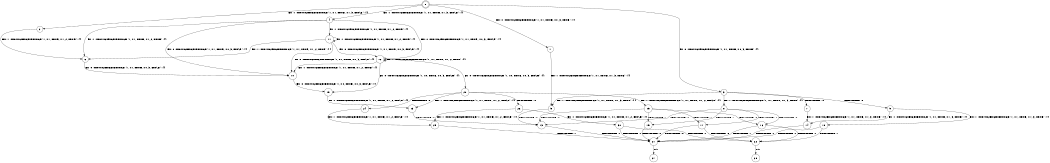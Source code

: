 digraph BCG {
size = "7, 10.5";
center = TRUE;
node [shape = circle];
0 [peripheries = 2];
0 -> 1 [label = "EX !0 !ATOMIC_EXCH_BRANCH (1, +1, TRUE, +0, 3, TRUE) !{}"];
0 -> 2 [label = "EX !1 !ATOMIC_EXCH_BRANCH (1, +1, TRUE, +1, 3, FALSE) !{}"];
0 -> 3 [label = "EX !0 !ATOMIC_EXCH_BRANCH (1, +1, TRUE, +0, 3, TRUE) !{}"];
0 -> 4 [label = "EX !1 !ATOMIC_EXCH_BRANCH (1, +1, TRUE, +1, 3, FALSE) !{}"];
1 -> 5 [label = "EX !1 !ATOMIC_EXCH_BRANCH (1, +1, TRUE, +1, 3, TRUE) !{}"];
2 -> 6 [label = "EX !1 !ATOMIC_EXCH_BRANCH (1, +1, TRUE, +1, 2, TRUE) !{}"];
3 -> 5 [label = "EX !1 !ATOMIC_EXCH_BRANCH (1, +1, TRUE, +1, 3, TRUE) !{}"];
3 -> 7 [label = "TERMINATE !0"];
3 -> 8 [label = "EX !1 !ATOMIC_EXCH_BRANCH (1, +1, TRUE, +1, 3, TRUE) !{}"];
3 -> 9 [label = "TERMINATE !0"];
4 -> 6 [label = "EX !1 !ATOMIC_EXCH_BRANCH (1, +1, TRUE, +1, 2, TRUE) !{}"];
4 -> 10 [label = "EX !0 !ATOMIC_EXCH_BRANCH (1, +1, TRUE, +0, 3, FALSE) !{}"];
4 -> 11 [label = "EX !1 !ATOMIC_EXCH_BRANCH (1, +1, TRUE, +1, 2, TRUE) !{}"];
4 -> 12 [label = "EX !0 !ATOMIC_EXCH_BRANCH (1, +1, TRUE, +0, 3, FALSE) !{}"];
5 -> 13 [label = "TERMINATE !0"];
6 -> 10 [label = "EX !0 !ATOMIC_EXCH_BRANCH (1, +1, TRUE, +0, 3, FALSE) !{}"];
7 -> 14 [label = "EX !1 !ATOMIC_EXCH_BRANCH (1, +1, TRUE, +1, 3, TRUE) !{}"];
8 -> 13 [label = "TERMINATE !0"];
8 -> 15 [label = "TERMINATE !1"];
8 -> 16 [label = "TERMINATE !0"];
8 -> 17 [label = "TERMINATE !1"];
9 -> 14 [label = "EX !1 !ATOMIC_EXCH_BRANCH (1, +1, TRUE, +1, 3, TRUE) !{}"];
9 -> 18 [label = "EX !1 !ATOMIC_EXCH_BRANCH (1, +1, TRUE, +1, 3, TRUE) !{}"];
10 -> 19 [label = "EX !0 !ATOMIC_EXCH_BRANCH (1, +0, TRUE, +0, 3, FALSE) !{}"];
11 -> 6 [label = "EX !1 !ATOMIC_EXCH_BRANCH (1, +1, TRUE, +1, 2, TRUE) !{}"];
11 -> 10 [label = "EX !0 !ATOMIC_EXCH_BRANCH (1, +1, TRUE, +0, 3, FALSE) !{}"];
11 -> 11 [label = "EX !1 !ATOMIC_EXCH_BRANCH (1, +1, TRUE, +1, 2, TRUE) !{}"];
11 -> 12 [label = "EX !0 !ATOMIC_EXCH_BRANCH (1, +1, TRUE, +0, 3, FALSE) !{}"];
12 -> 19 [label = "EX !0 !ATOMIC_EXCH_BRANCH (1, +0, TRUE, +0, 3, FALSE) !{}"];
12 -> 10 [label = "EX !1 !ATOMIC_EXCH_BRANCH (1, +1, TRUE, +1, 2, TRUE) !{}"];
12 -> 20 [label = "EX !0 !ATOMIC_EXCH_BRANCH (1, +0, TRUE, +0, 3, FALSE) !{}"];
12 -> 12 [label = "EX !1 !ATOMIC_EXCH_BRANCH (1, +1, TRUE, +1, 2, TRUE) !{}"];
13 -> 21 [label = "TERMINATE !1"];
14 -> 21 [label = "TERMINATE !1"];
15 -> 21 [label = "TERMINATE !0"];
16 -> 21 [label = "TERMINATE !1"];
16 -> 22 [label = "TERMINATE !1"];
17 -> 21 [label = "TERMINATE !0"];
17 -> 22 [label = "TERMINATE !0"];
18 -> 21 [label = "TERMINATE !1"];
18 -> 22 [label = "TERMINATE !1"];
19 -> 23 [label = "EX !1 !ATOMIC_EXCH_BRANCH (1, +1, TRUE, +1, 2, FALSE) !{}"];
20 -> 23 [label = "EX !1 !ATOMIC_EXCH_BRANCH (1, +1, TRUE, +1, 2, FALSE) !{}"];
20 -> 24 [label = "TERMINATE !0"];
20 -> 25 [label = "EX !1 !ATOMIC_EXCH_BRANCH (1, +1, TRUE, +1, 2, FALSE) !{}"];
20 -> 26 [label = "TERMINATE !0"];
21 -> 27 [label = "exit"];
22 -> 28 [label = "exit"];
23 -> 13 [label = "TERMINATE !0"];
24 -> 29 [label = "EX !1 !ATOMIC_EXCH_BRANCH (1, +1, TRUE, +1, 2, FALSE) !{}"];
25 -> 13 [label = "TERMINATE !0"];
25 -> 15 [label = "TERMINATE !1"];
25 -> 16 [label = "TERMINATE !0"];
25 -> 17 [label = "TERMINATE !1"];
26 -> 29 [label = "EX !1 !ATOMIC_EXCH_BRANCH (1, +1, TRUE, +1, 2, FALSE) !{}"];
26 -> 30 [label = "EX !1 !ATOMIC_EXCH_BRANCH (1, +1, TRUE, +1, 2, FALSE) !{}"];
29 -> 21 [label = "TERMINATE !1"];
30 -> 21 [label = "TERMINATE !1"];
30 -> 22 [label = "TERMINATE !1"];
}
